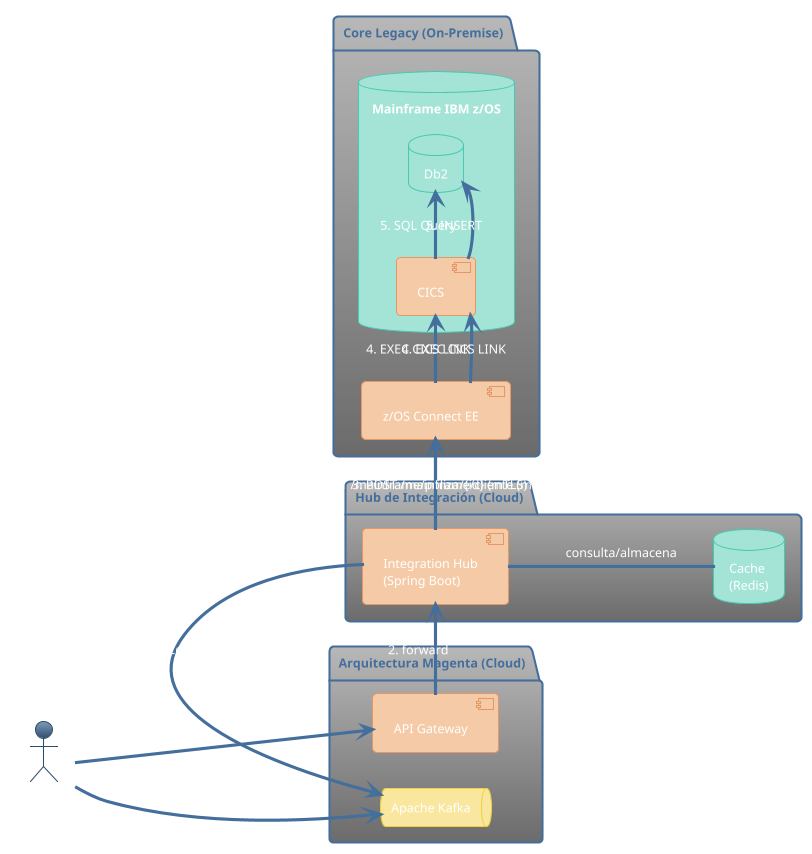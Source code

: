 @startuml
!theme spacelab

left to right direction

skinparam rectangle {
  BorderColor #5DADE2
  BackgroundColor #AED6F1
}

skinparam database {
  BorderColor #48C9B0
  BackgroundColor #A3E4D7
}

skinparam queue {
  BorderColor #F4D03F
  BackgroundColor #F9E79F
}

skinparam component {
    BorderColor #E59866
    BackgroundColor #F5CBA7
}

actor "SaaS App" as SaaS

package "Arquitectura Magenta (Cloud)" {
  component "API Gateway" as Gateway
  queue "Apache Kafka" as Kafka
}

package "Hub de Integración (Cloud)" {
  component "Integration Hub\n(Spring Boot)" as Hub
  database "Cache\n(Redis)" as Cache
}

package "Core Legacy (On-Premise)" {
  component "z/OS Connect EE" as ZConnect
  database "Mainframe IBM z/OS" as Mainframe {
    component "CICS" as CICS
    database "Db2" as DB2
  }
}

' Flujo Síncrono (Consulta)
SaaS --> Gateway : 1. GET /api/poliza/{id} (JWT)
Gateway -> Hub : 2. forward
Hub -> ZConnect : 3. GET /mainframe/poliza/{id} (mTLS)
ZConnect -> CICS : 4. EXEC CICS LINK
CICS -> DB2 : 5. SQL Query

Hub -- Cache : consulta/almacena

' Flujo Asíncrono (Notificación)
SaaS -> Kafka : 1. Publica evento (cliente.creado)
Hub -> Kafka : 2. Consume evento
Hub -> ZConnect : 3. POST /mainframe/cliente (mTLS)
ZConnect -> CICS : 4. EXEC CICS LINK
CICS -> DB2 : 5. INSERT

@enduml
